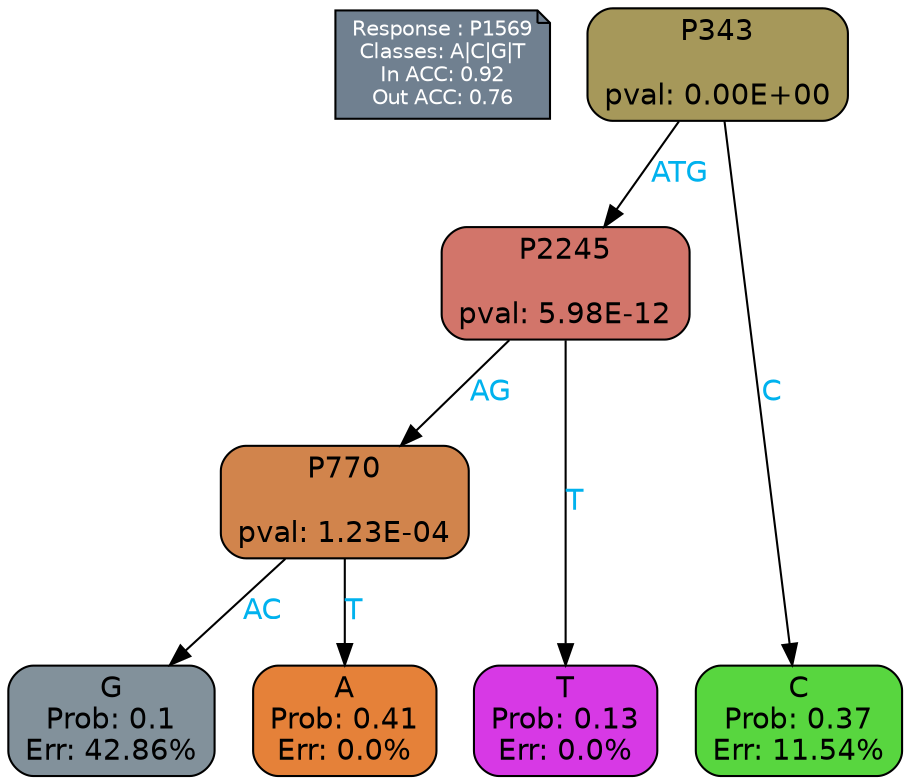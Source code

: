 digraph Tree {
node [shape=box, style="filled, rounded", color="black", fontname=helvetica] ;
graph [ranksep=equally, splines=polylines, bgcolor=transparent, dpi=600] ;
edge [fontname=helvetica] ;
LEGEND [label="Response : P1569
Classes: A|C|G|T
In ACC: 0.92
Out ACC: 0.76
",shape=note,align=left,style=filled,fillcolor="slategray",fontcolor="white",fontsize=10];1 [label="P343

pval: 0.00E+00", fillcolor="#a6985a"] ;
2 [label="P2245

pval: 5.98E-12", fillcolor="#d2756a"] ;
3 [label="P770

pval: 1.23E-04", fillcolor="#d1844c"] ;
4 [label="G
Prob: 0.1
Err: 42.86%", fillcolor="#82919b"] ;
5 [label="A
Prob: 0.41
Err: 0.0%", fillcolor="#e58139"] ;
6 [label="T
Prob: 0.13
Err: 0.0%", fillcolor="#d739e5"] ;
7 [label="C
Prob: 0.37
Err: 11.54%", fillcolor="#58d63f"] ;
1 -> 2 [label="ATG",fontcolor=deepskyblue2] ;
1 -> 7 [label="C",fontcolor=deepskyblue2] ;
2 -> 3 [label="AG",fontcolor=deepskyblue2] ;
2 -> 6 [label="T",fontcolor=deepskyblue2] ;
3 -> 4 [label="AC",fontcolor=deepskyblue2] ;
3 -> 5 [label="T",fontcolor=deepskyblue2] ;
{rank = same; 4;5;6;7;}{rank = same; LEGEND;1;}}